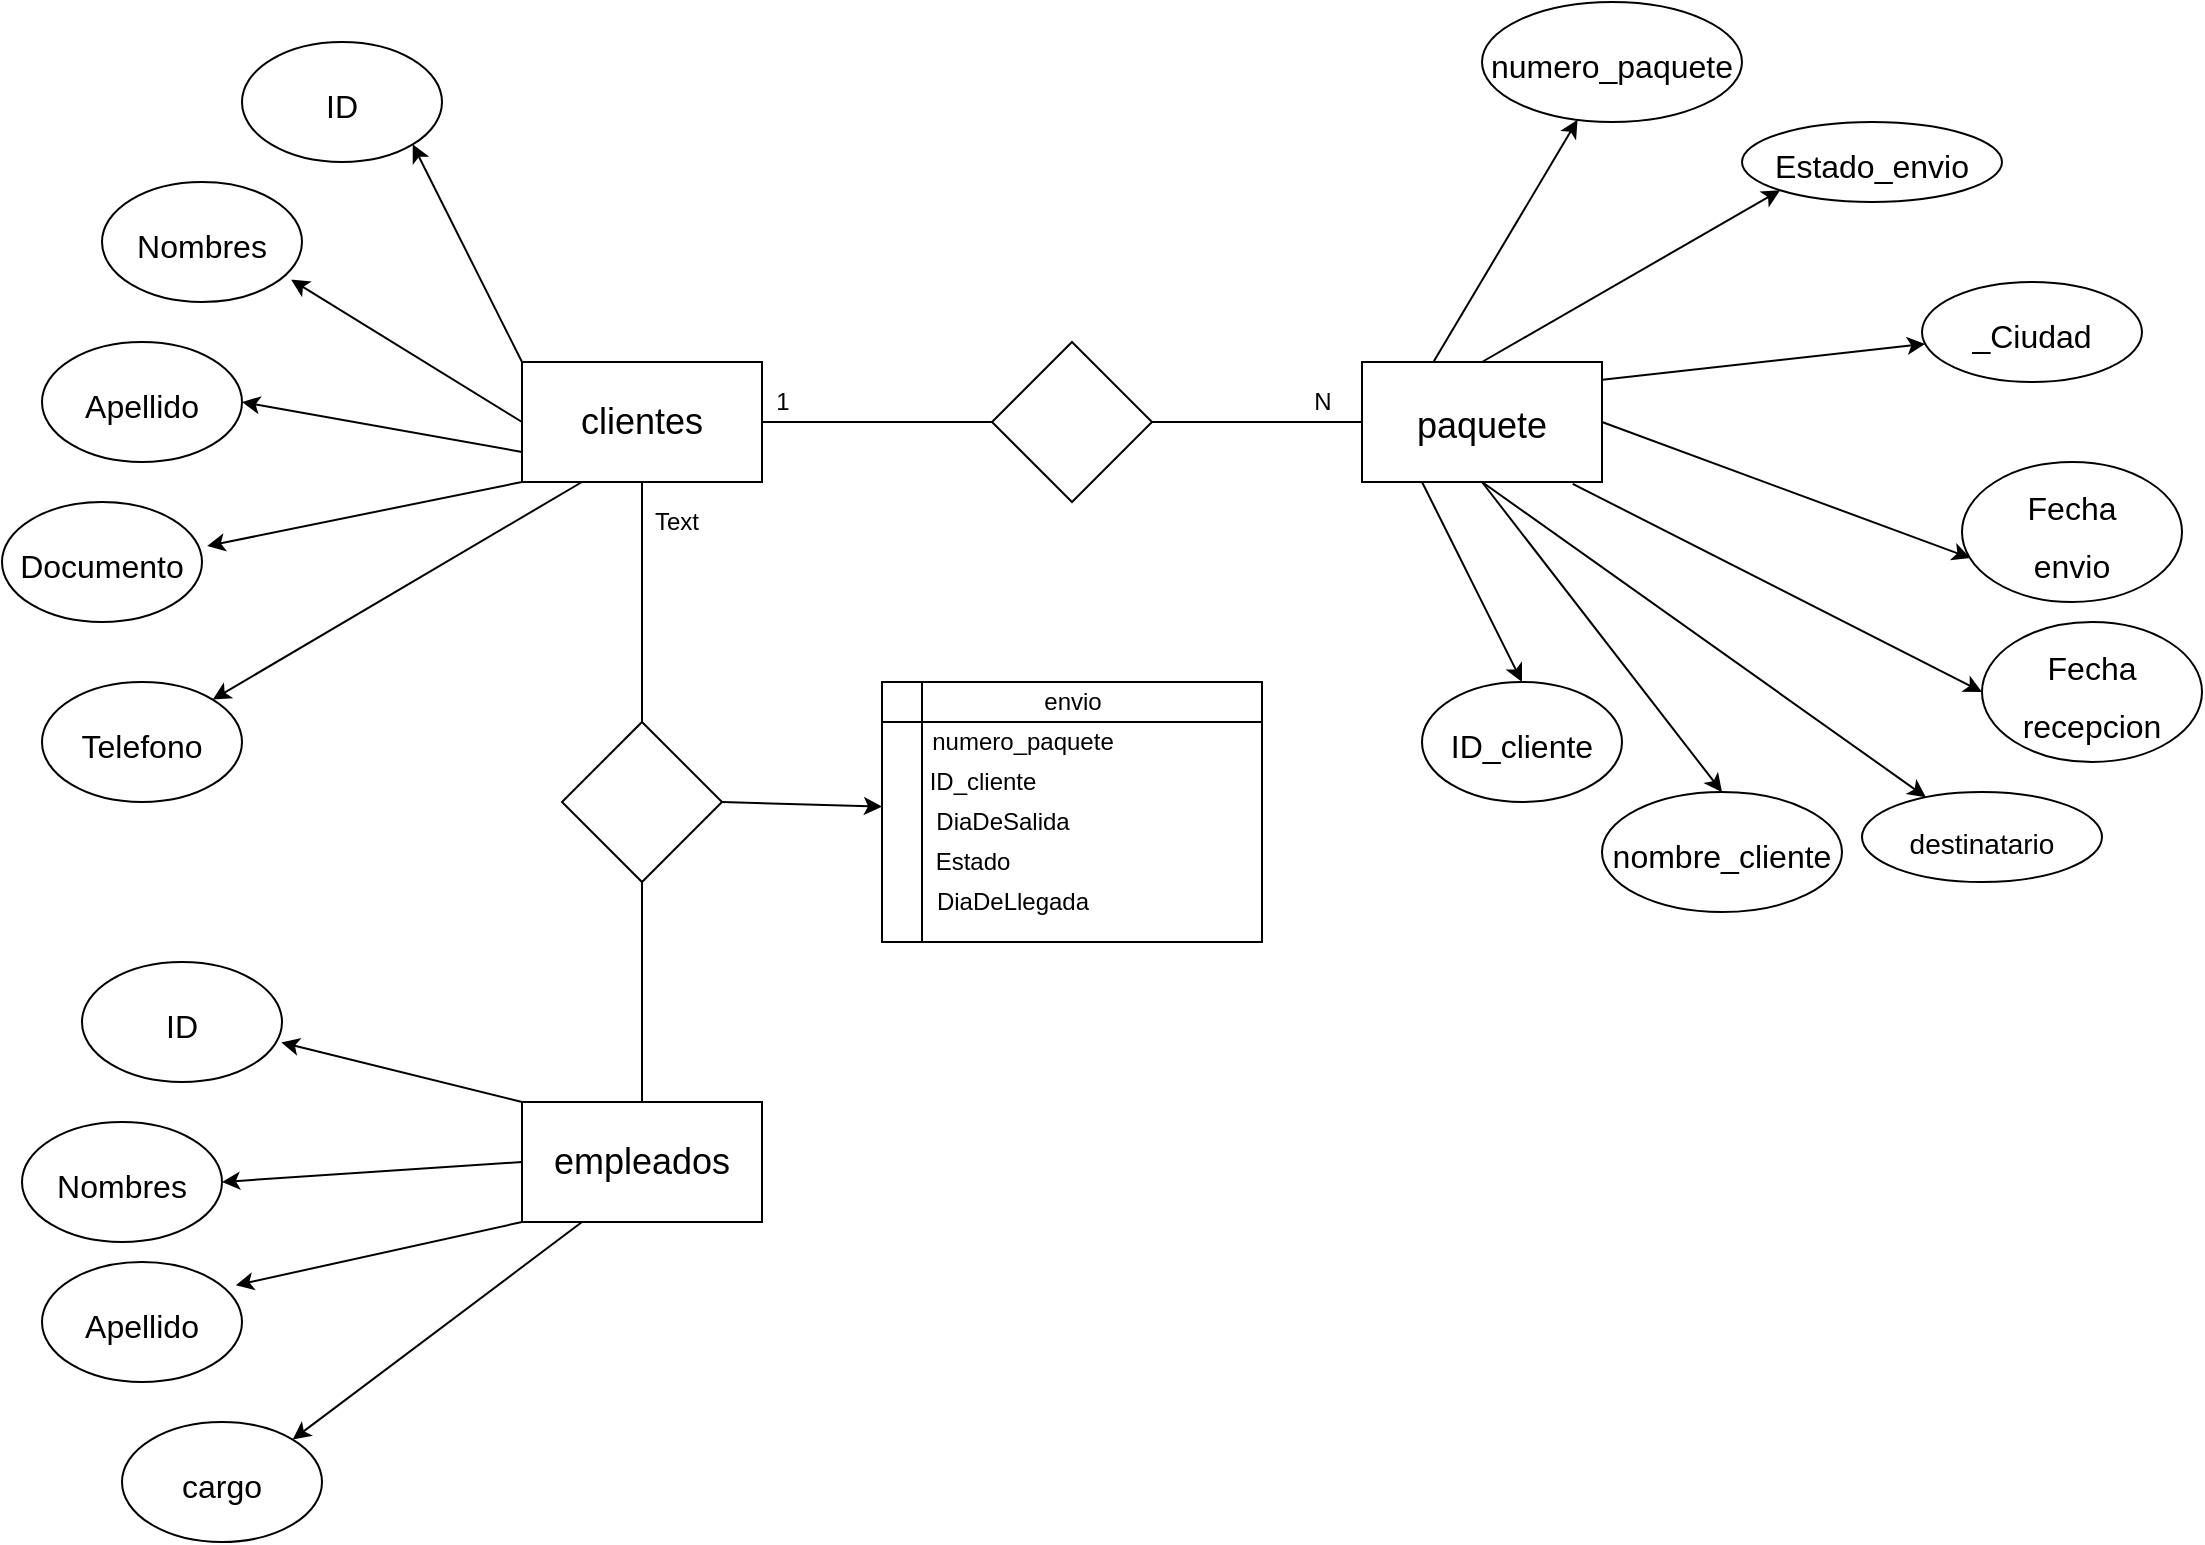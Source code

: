 <mxfile>
    <diagram id="Zjh1SuWUI-zuYm09aHjm" name="Página-1">
        <mxGraphModel dx="1344" dy="1895" grid="1" gridSize="10" guides="1" tooltips="1" connect="1" arrows="1" fold="1" page="1" pageScale="1" pageWidth="827" pageHeight="1169" math="0" shadow="0">
            <root>
                <mxCell id="0"/>
                <mxCell id="1" parent="0"/>
                <mxCell id="2" style="edgeStyle=none;html=1;exitX=0;exitY=0.5;exitDx=0;exitDy=0;fontSize=24;entryX=0.946;entryY=0.814;entryDx=0;entryDy=0;entryPerimeter=0;" edge="1" parent="1" source="7" target="8">
                    <mxGeometry relative="1" as="geometry">
                        <mxPoint x="740" y="180.167" as="targetPoint"/>
                    </mxGeometry>
                </mxCell>
                <mxCell id="3" style="edgeStyle=none;html=1;exitX=0;exitY=0.75;exitDx=0;exitDy=0;fontSize=24;entryX=1;entryY=0.5;entryDx=0;entryDy=0;" edge="1" parent="1" source="7" target="9">
                    <mxGeometry relative="1" as="geometry">
                        <mxPoint x="750" y="250" as="targetPoint"/>
                    </mxGeometry>
                </mxCell>
                <mxCell id="4" style="edgeStyle=none;html=1;exitX=0;exitY=1;exitDx=0;exitDy=0;fontSize=24;entryX=1.026;entryY=0.367;entryDx=0;entryDy=0;entryPerimeter=0;" edge="1" parent="1" source="7" target="10">
                    <mxGeometry relative="1" as="geometry">
                        <mxPoint x="820" y="290" as="targetPoint"/>
                    </mxGeometry>
                </mxCell>
                <mxCell id="5" style="edgeStyle=none;html=1;exitX=0.25;exitY=1;exitDx=0;exitDy=0;fontSize=16;entryX=1;entryY=0;entryDx=0;entryDy=0;" edge="1" parent="1" source="7" target="11">
                    <mxGeometry relative="1" as="geometry">
                        <mxPoint x="750.0" y="340" as="targetPoint"/>
                    </mxGeometry>
                </mxCell>
                <mxCell id="6" style="edgeStyle=none;html=1;exitX=0;exitY=0;exitDx=0;exitDy=0;entryX=1;entryY=1;entryDx=0;entryDy=0;" edge="1" parent="1" source="7" target="13">
                    <mxGeometry relative="1" as="geometry">
                        <mxPoint x="730" y="30" as="targetPoint"/>
                    </mxGeometry>
                </mxCell>
                <mxCell id="7" value="&lt;font style=&quot;font-size: 18px&quot;&gt;clientes&lt;/font&gt;" style="rounded=0;whiteSpace=wrap;html=1;" vertex="1" parent="1">
                    <mxGeometry x="770" y="90" width="120" height="60" as="geometry"/>
                </mxCell>
                <mxCell id="8" value="&lt;font size=&quot;3&quot;&gt;Nombres&lt;/font&gt;" style="ellipse;whiteSpace=wrap;html=1;fontSize=24;" vertex="1" parent="1">
                    <mxGeometry x="560" width="100" height="60" as="geometry"/>
                </mxCell>
                <mxCell id="9" value="&lt;span style=&quot;font-size: 16px&quot;&gt;Apellido&lt;/span&gt;" style="ellipse;whiteSpace=wrap;html=1;fontSize=24;" vertex="1" parent="1">
                    <mxGeometry x="530" y="80" width="100" height="60" as="geometry"/>
                </mxCell>
                <mxCell id="10" value="&lt;span style=&quot;font-size: 16px&quot;&gt;Documento&lt;/span&gt;" style="ellipse;whiteSpace=wrap;html=1;fontSize=24;" vertex="1" parent="1">
                    <mxGeometry x="510" y="160" width="100" height="60" as="geometry"/>
                </mxCell>
                <mxCell id="11" value="&lt;span style=&quot;font-size: 16px&quot;&gt;Telefono&lt;/span&gt;" style="ellipse;whiteSpace=wrap;html=1;fontSize=24;" vertex="1" parent="1">
                    <mxGeometry x="530" y="250" width="100" height="60" as="geometry"/>
                </mxCell>
                <mxCell id="13" value="&lt;font size=&quot;3&quot;&gt;ID&lt;/font&gt;" style="ellipse;whiteSpace=wrap;html=1;fontSize=24;" vertex="1" parent="1">
                    <mxGeometry x="630" y="-70" width="100" height="60" as="geometry"/>
                </mxCell>
                <mxCell id="15" style="edgeStyle=none;html=1;exitX=0;exitY=1;exitDx=0;exitDy=0;fontSize=16;" edge="1" parent="1" source="22" target="23">
                    <mxGeometry relative="1" as="geometry"/>
                </mxCell>
                <mxCell id="16" style="edgeStyle=none;html=1;exitX=0.5;exitY=1;exitDx=0;exitDy=0;fontSize=16;" edge="1" parent="1" source="22" target="24">
                    <mxGeometry relative="1" as="geometry">
                        <mxPoint x="1600" y="360" as="targetPoint"/>
                    </mxGeometry>
                </mxCell>
                <mxCell id="17" style="edgeStyle=none;html=1;exitX=0.878;exitY=1.015;exitDx=0;exitDy=0;fontSize=14;entryX=0;entryY=0.5;entryDx=0;entryDy=0;exitPerimeter=0;" edge="1" parent="1" source="22" target="25">
                    <mxGeometry relative="1" as="geometry">
                        <mxPoint x="1590" y="350" as="targetPoint"/>
                    </mxGeometry>
                </mxCell>
                <mxCell id="18" style="edgeStyle=none;html=1;exitX=1;exitY=0.5;exitDx=0;exitDy=0;fontSize=14;entryX=0.038;entryY=0.686;entryDx=0;entryDy=0;entryPerimeter=0;" edge="1" parent="1" source="22" target="26">
                    <mxGeometry relative="1" as="geometry">
                        <mxPoint x="1690" y="250" as="targetPoint"/>
                    </mxGeometry>
                </mxCell>
                <mxCell id="19" style="edgeStyle=none;html=1;exitX=0.917;exitY=0.167;exitDx=0;exitDy=0;fontSize=14;exitPerimeter=0;" edge="1" parent="1" source="22" target="27">
                    <mxGeometry relative="1" as="geometry">
                        <mxPoint x="1670" y="230" as="targetPoint"/>
                    </mxGeometry>
                </mxCell>
                <mxCell id="20" style="edgeStyle=none;html=1;exitX=0.25;exitY=1;exitDx=0;exitDy=0;entryX=0.5;entryY=0;entryDx=0;entryDy=0;" edge="1" parent="1" source="22" target="29">
                    <mxGeometry relative="1" as="geometry">
                        <mxPoint x="1400" y="290" as="targetPoint"/>
                    </mxGeometry>
                </mxCell>
                <mxCell id="21" style="edgeStyle=none;html=1;exitX=0.5;exitY=0;exitDx=0;exitDy=0;entryX=0;entryY=1;entryDx=0;entryDy=0;" edge="1" parent="1" source="22" target="28">
                    <mxGeometry relative="1" as="geometry"/>
                </mxCell>
                <mxCell id="48" style="edgeStyle=none;html=1;exitX=0.5;exitY=1;exitDx=0;exitDy=0;fontSize=9;entryX=0.5;entryY=0;entryDx=0;entryDy=0;" edge="1" parent="1" source="22" target="47">
                    <mxGeometry relative="1" as="geometry">
                        <mxPoint x="1240" y="280" as="targetPoint"/>
                    </mxGeometry>
                </mxCell>
                <mxCell id="22" value="&lt;span style=&quot;font-size: 18px&quot;&gt;paquete&lt;/span&gt;" style="rounded=0;whiteSpace=wrap;html=1;fontSize=24;" vertex="1" parent="1">
                    <mxGeometry x="1190" y="90" width="120" height="60" as="geometry"/>
                </mxCell>
                <mxCell id="23" value="&lt;span style=&quot;font-size: 16px&quot;&gt;numero_paquete&lt;br&gt;&lt;/span&gt;" style="ellipse;whiteSpace=wrap;html=1;fontSize=24;" vertex="1" parent="1">
                    <mxGeometry x="1250" y="-90" width="130" height="60" as="geometry"/>
                </mxCell>
                <mxCell id="24" value="&lt;font style=&quot;font-size: 14px&quot;&gt;destinatario&lt;/font&gt;" style="ellipse;whiteSpace=wrap;html=1;fontSize=24;" vertex="1" parent="1">
                    <mxGeometry x="1440" y="305" width="120" height="45" as="geometry"/>
                </mxCell>
                <mxCell id="25" value="&lt;span style=&quot;font-size: 16px&quot;&gt;Fecha&lt;br&gt;recepcion&lt;br&gt;&lt;/span&gt;" style="ellipse;whiteSpace=wrap;html=1;fontSize=24;" vertex="1" parent="1">
                    <mxGeometry x="1500" y="220" width="110" height="70" as="geometry"/>
                </mxCell>
                <mxCell id="26" value="&lt;span style=&quot;font-size: 16px&quot;&gt;Fecha&lt;br&gt;envio&lt;br&gt;&lt;/span&gt;" style="ellipse;whiteSpace=wrap;html=1;fontSize=24;" vertex="1" parent="1">
                    <mxGeometry x="1490" y="140" width="110" height="70" as="geometry"/>
                </mxCell>
                <mxCell id="27" value="&lt;span style=&quot;font-size: 16px&quot;&gt;_Ciudad&lt;br&gt;&lt;/span&gt;" style="ellipse;whiteSpace=wrap;html=1;fontSize=24;" vertex="1" parent="1">
                    <mxGeometry x="1470" y="50" width="110" height="50" as="geometry"/>
                </mxCell>
                <mxCell id="28" value="&lt;span style=&quot;font-size: 16px&quot;&gt;Estado_envio&lt;br&gt;&lt;/span&gt;" style="ellipse;whiteSpace=wrap;html=1;fontSize=24;" vertex="1" parent="1">
                    <mxGeometry x="1380" y="-30" width="130" height="40" as="geometry"/>
                </mxCell>
                <mxCell id="29" value="&lt;span style=&quot;font-size: 16px&quot;&gt;ID_cliente&lt;/span&gt;" style="ellipse;whiteSpace=wrap;html=1;fontSize=24;" vertex="1" parent="1">
                    <mxGeometry x="1220" y="250" width="100" height="60" as="geometry"/>
                </mxCell>
                <mxCell id="38" value="" style="endArrow=none;html=1;exitX=1;exitY=0.5;exitDx=0;exitDy=0;entryX=0;entryY=0.5;entryDx=0;entryDy=0;startArrow=none;" edge="1" parent="1" source="49" target="22">
                    <mxGeometry width="50" height="50" relative="1" as="geometry">
                        <mxPoint x="1100" y="220" as="sourcePoint"/>
                        <mxPoint x="1150" y="170" as="targetPoint"/>
                    </mxGeometry>
                </mxCell>
                <mxCell id="39" value="N" style="text;html=1;align=center;verticalAlign=middle;resizable=0;points=[];autosize=1;strokeColor=none;fillColor=none;" vertex="1" parent="1">
                    <mxGeometry x="1160" y="100" width="20" height="20" as="geometry"/>
                </mxCell>
                <mxCell id="40" value="1" style="text;html=1;align=center;verticalAlign=middle;resizable=0;points=[];autosize=1;strokeColor=none;fillColor=none;" vertex="1" parent="1">
                    <mxGeometry x="890" y="100" width="20" height="20" as="geometry"/>
                </mxCell>
                <mxCell id="47" value="&lt;span style=&quot;font-size: 16px&quot;&gt;nombre_cliente&lt;/span&gt;" style="ellipse;whiteSpace=wrap;html=1;fontSize=24;" vertex="1" parent="1">
                    <mxGeometry x="1310" y="305" width="120" height="60" as="geometry"/>
                </mxCell>
                <mxCell id="51" style="edgeStyle=none;html=1;exitX=1;exitY=0.5;exitDx=0;exitDy=0;fontSize=9;" edge="1" parent="1" source="66" target="52">
                    <mxGeometry relative="1" as="geometry">
                        <mxPoint x="1020" y="10" as="targetPoint"/>
                    </mxGeometry>
                </mxCell>
                <mxCell id="49" value="" style="rhombus;whiteSpace=wrap;html=1;fontSize=9;" vertex="1" parent="1">
                    <mxGeometry x="1005" y="80" width="80" height="80" as="geometry"/>
                </mxCell>
                <mxCell id="50" value="" style="endArrow=none;html=1;entryX=0;entryY=0.5;entryDx=0;entryDy=0;" edge="1" parent="1" target="49">
                    <mxGeometry width="50" height="50" relative="1" as="geometry">
                        <mxPoint x="890" y="120" as="sourcePoint"/>
                        <mxPoint x="1190" y="120" as="targetPoint"/>
                    </mxGeometry>
                </mxCell>
                <mxCell id="52" value="" style="shape=internalStorage;whiteSpace=wrap;html=1;backgroundOutline=1;fontSize=9;" vertex="1" parent="1">
                    <mxGeometry x="950" y="250" width="190" height="130" as="geometry"/>
                </mxCell>
                <mxCell id="53" value="&lt;font style=&quot;font-size: 12px&quot;&gt;envio&lt;/font&gt;" style="text;html=1;align=center;verticalAlign=middle;resizable=0;points=[];autosize=1;strokeColor=none;fillColor=none;fontSize=9;" vertex="1" parent="1">
                    <mxGeometry x="1025" y="250" width="40" height="20" as="geometry"/>
                </mxCell>
                <mxCell id="54" value="numero_paquete" style="text;html=1;align=center;verticalAlign=middle;resizable=0;points=[];autosize=1;strokeColor=none;fillColor=none;fontSize=12;" vertex="1" parent="1">
                    <mxGeometry x="965" y="270" width="110" height="20" as="geometry"/>
                </mxCell>
                <mxCell id="57" value="DiaDeSalida" style="text;html=1;align=center;verticalAlign=middle;resizable=0;points=[];autosize=1;strokeColor=none;fillColor=none;fontSize=12;" vertex="1" parent="1">
                    <mxGeometry x="970" y="310" width="80" height="20" as="geometry"/>
                </mxCell>
                <mxCell id="58" value="DiaDeLlegada" style="text;html=1;align=center;verticalAlign=middle;resizable=0;points=[];autosize=1;strokeColor=none;fillColor=none;fontSize=12;" vertex="1" parent="1">
                    <mxGeometry x="970" y="350" width="90" height="20" as="geometry"/>
                </mxCell>
                <mxCell id="59" value="Estado" style="text;html=1;align=center;verticalAlign=middle;resizable=0;points=[];autosize=1;strokeColor=none;fillColor=none;fontSize=12;" vertex="1" parent="1">
                    <mxGeometry x="970" y="330" width="50" height="20" as="geometry"/>
                </mxCell>
                <mxCell id="61" value="ID_cliente" style="text;html=1;align=center;verticalAlign=middle;resizable=0;points=[];autosize=1;strokeColor=none;fillColor=none;fontSize=12;" vertex="1" parent="1">
                    <mxGeometry x="965" y="290" width="70" height="20" as="geometry"/>
                </mxCell>
                <mxCell id="64" value="" style="endArrow=none;html=1;fontSize=12;exitX=0.5;exitY=1;exitDx=0;exitDy=0;entryX=0.5;entryY=0;entryDx=0;entryDy=0;startArrow=none;" edge="1" parent="1" source="66" target="65">
                    <mxGeometry width="50" height="50" relative="1" as="geometry">
                        <mxPoint x="970" y="300" as="sourcePoint"/>
                        <mxPoint x="824" y="500" as="targetPoint"/>
                    </mxGeometry>
                </mxCell>
                <mxCell id="68" style="edgeStyle=none;html=1;exitX=0;exitY=0.5;exitDx=0;exitDy=0;fontSize=12;entryX=1;entryY=0.5;entryDx=0;entryDy=0;" edge="1" parent="1" source="65" target="73">
                    <mxGeometry relative="1" as="geometry">
                        <mxPoint x="640" y="489.706" as="targetPoint"/>
                    </mxGeometry>
                </mxCell>
                <mxCell id="69" style="edgeStyle=none;html=1;exitX=0;exitY=1;exitDx=0;exitDy=0;fontSize=12;entryX=0.969;entryY=0.194;entryDx=0;entryDy=0;entryPerimeter=0;" edge="1" parent="1" source="65" target="74">
                    <mxGeometry relative="1" as="geometry">
                        <mxPoint x="660" y="550" as="targetPoint"/>
                    </mxGeometry>
                </mxCell>
                <mxCell id="70" style="edgeStyle=none;html=1;exitX=0.25;exitY=1;exitDx=0;exitDy=0;fontSize=12;entryX=1;entryY=0;entryDx=0;entryDy=0;" edge="1" parent="1" source="65" target="78">
                    <mxGeometry relative="1" as="geometry">
                        <mxPoint x="720" y="600" as="targetPoint"/>
                    </mxGeometry>
                </mxCell>
                <mxCell id="77" style="edgeStyle=none;html=1;exitX=0;exitY=0;exitDx=0;exitDy=0;entryX=0.997;entryY=0.67;entryDx=0;entryDy=0;entryPerimeter=0;fontSize=12;" edge="1" parent="1" source="65" target="76">
                    <mxGeometry relative="1" as="geometry"/>
                </mxCell>
                <mxCell id="65" value="&lt;span style=&quot;font-size: 18px&quot;&gt;empleados&lt;/span&gt;" style="rounded=0;whiteSpace=wrap;html=1;" vertex="1" parent="1">
                    <mxGeometry x="770" y="460" width="120" height="60" as="geometry"/>
                </mxCell>
                <mxCell id="66" value="" style="rhombus;whiteSpace=wrap;html=1;fontSize=9;" vertex="1" parent="1">
                    <mxGeometry x="790" y="270" width="80" height="80" as="geometry"/>
                </mxCell>
                <mxCell id="67" value="" style="endArrow=none;html=1;fontSize=12;exitX=0.5;exitY=1;exitDx=0;exitDy=0;entryX=0.5;entryY=0;entryDx=0;entryDy=0;" edge="1" parent="1" source="7" target="66">
                    <mxGeometry width="50" height="50" relative="1" as="geometry">
                        <mxPoint x="824.24" y="152.04" as="sourcePoint"/>
                        <mxPoint x="830.0" y="460" as="targetPoint"/>
                    </mxGeometry>
                </mxCell>
                <mxCell id="73" value="&lt;font size=&quot;3&quot;&gt;Nombres&lt;/font&gt;" style="ellipse;whiteSpace=wrap;html=1;fontSize=24;" vertex="1" parent="1">
                    <mxGeometry x="520" y="470" width="100" height="60" as="geometry"/>
                </mxCell>
                <mxCell id="74" value="&lt;span style=&quot;font-size: 16px&quot;&gt;Apellido&lt;/span&gt;" style="ellipse;whiteSpace=wrap;html=1;fontSize=24;" vertex="1" parent="1">
                    <mxGeometry x="530" y="540" width="100" height="60" as="geometry"/>
                </mxCell>
                <mxCell id="76" value="&lt;font size=&quot;3&quot;&gt;ID&lt;/font&gt;" style="ellipse;whiteSpace=wrap;html=1;fontSize=24;" vertex="1" parent="1">
                    <mxGeometry x="550" y="390" width="100" height="60" as="geometry"/>
                </mxCell>
                <mxCell id="78" value="&lt;span style=&quot;font-size: 16px&quot;&gt;cargo&lt;/span&gt;" style="ellipse;whiteSpace=wrap;html=1;fontSize=24;" vertex="1" parent="1">
                    <mxGeometry x="570" y="620" width="100" height="60" as="geometry"/>
                </mxCell>
                <mxCell id="79" value="Text" style="text;html=1;align=center;verticalAlign=middle;resizable=0;points=[];autosize=1;strokeColor=none;fillColor=none;fontSize=12;" vertex="1" parent="1">
                    <mxGeometry x="827" y="160" width="40" height="20" as="geometry"/>
                </mxCell>
            </root>
        </mxGraphModel>
    </diagram>
</mxfile>